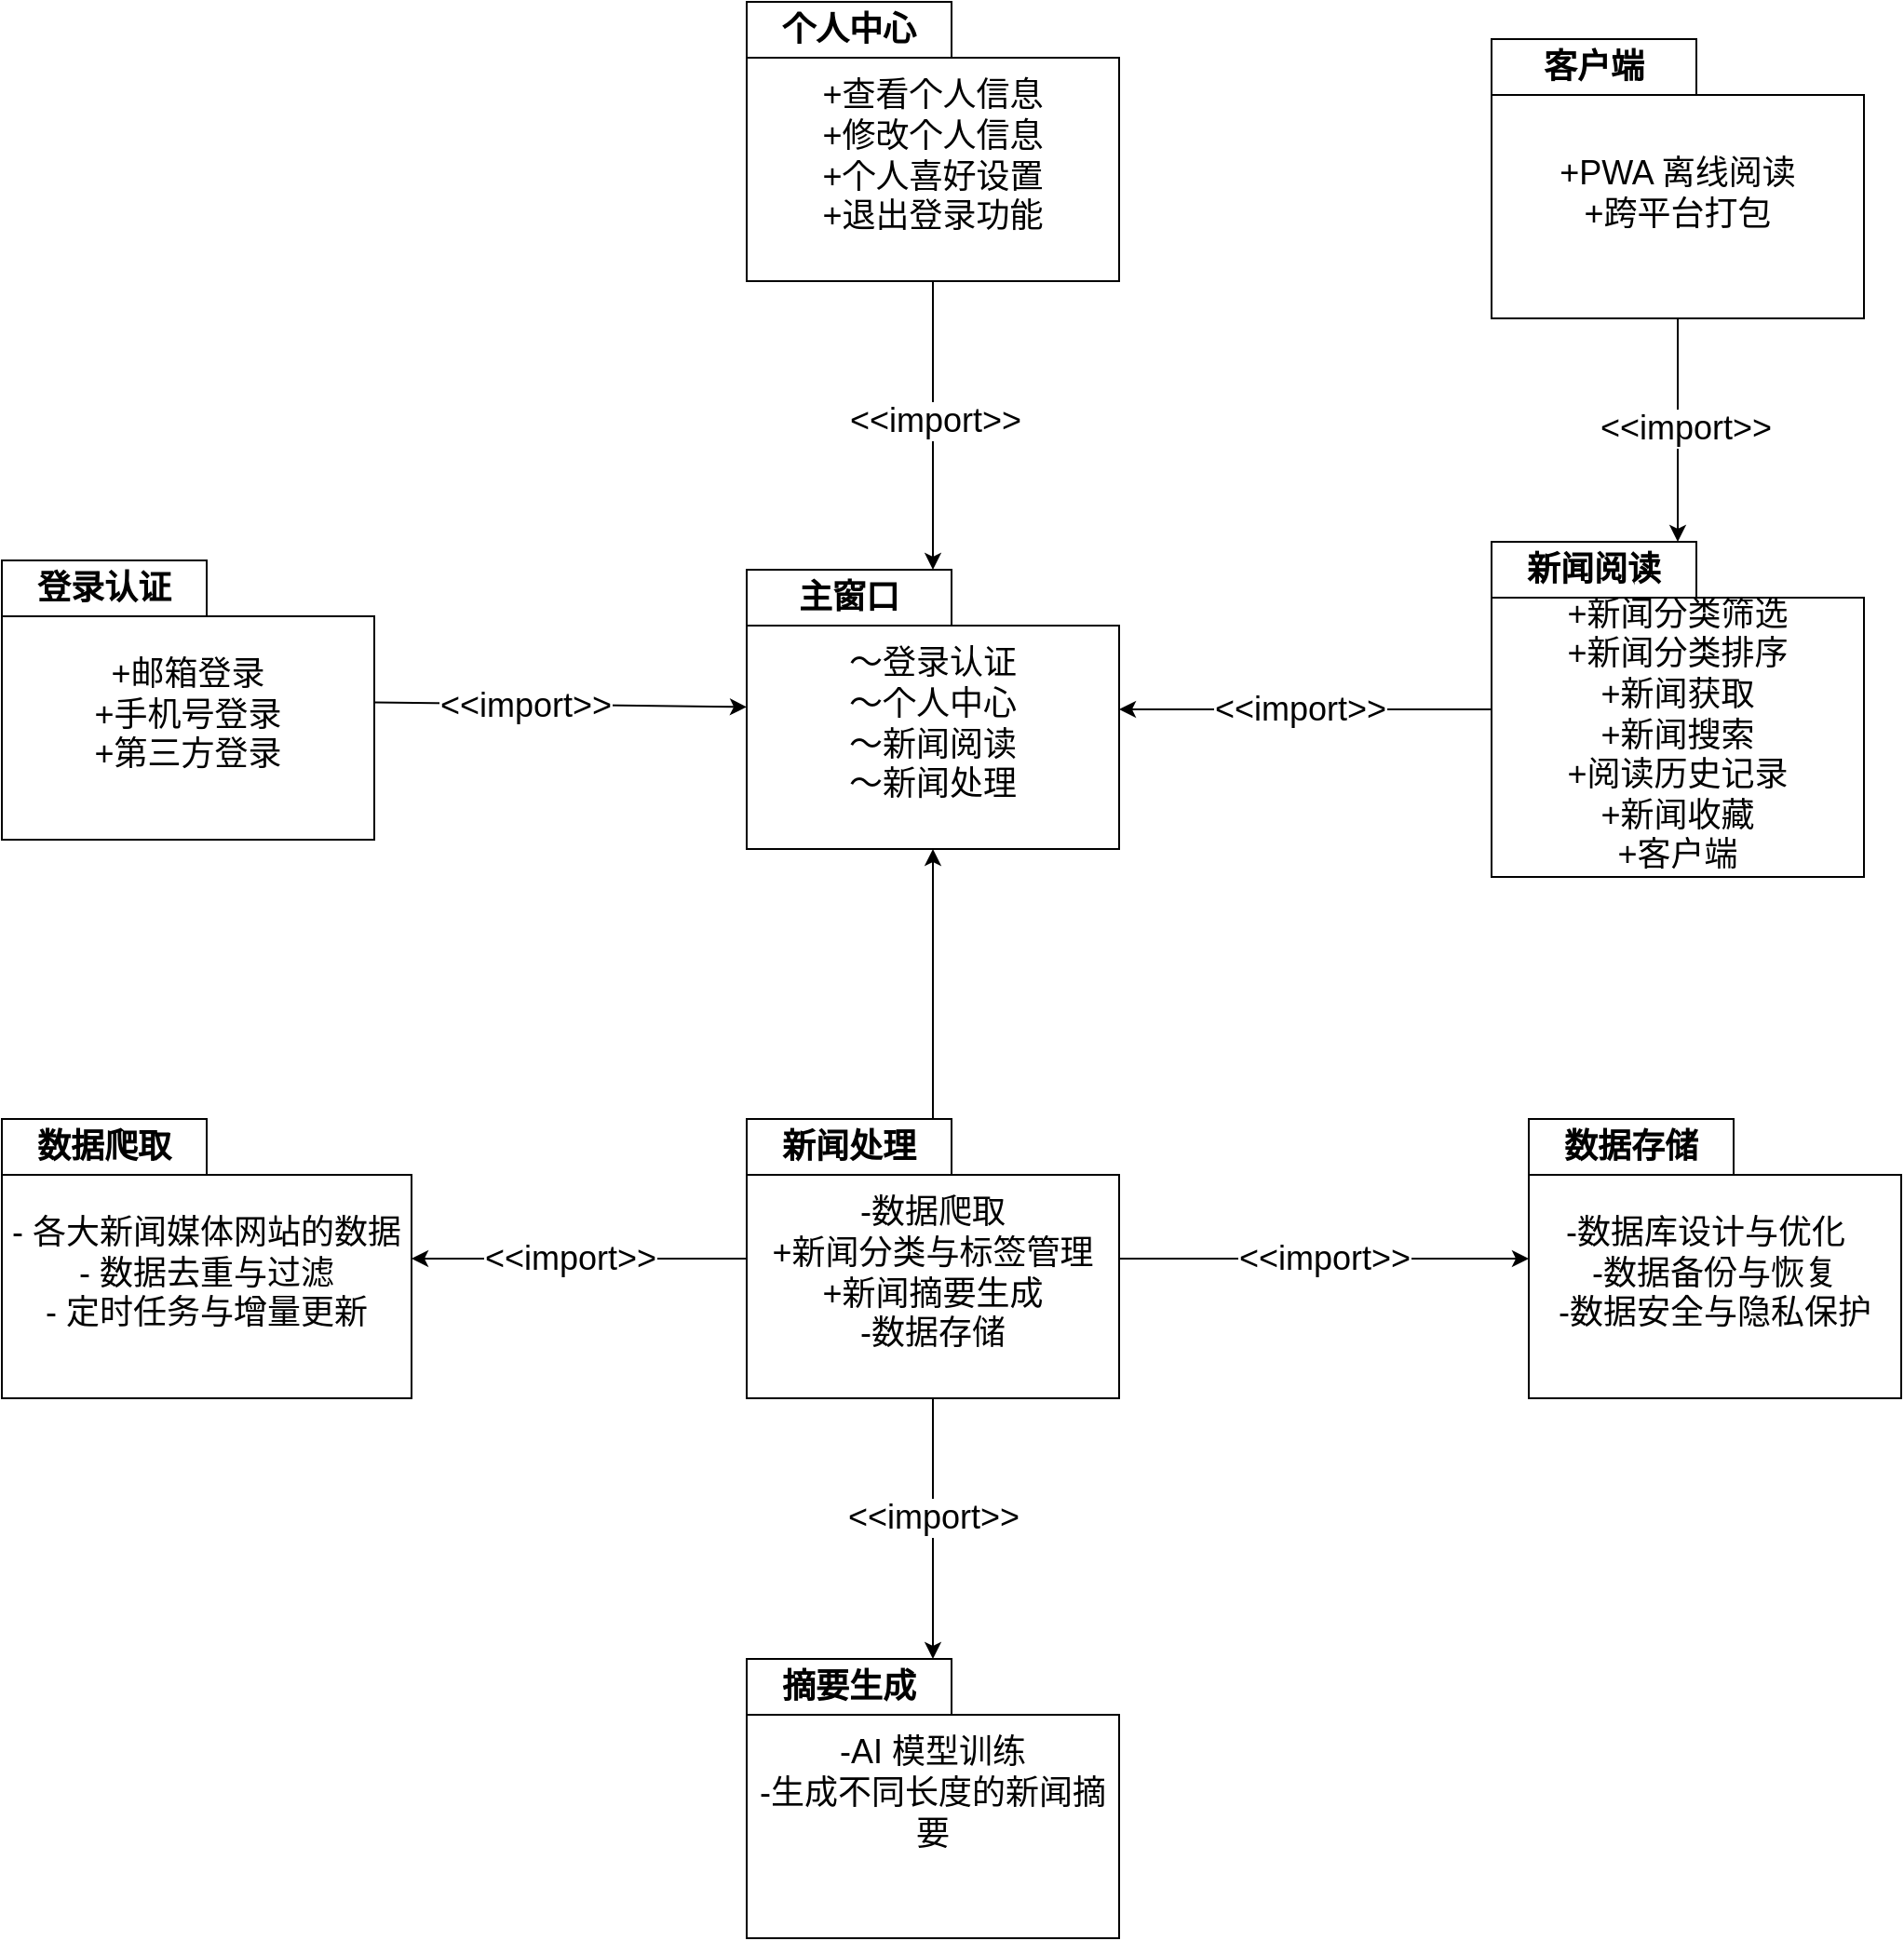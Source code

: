 <mxfile version="24.8.0">
  <diagram name="Page-1" id="5MXxclTbjZKI9ifR7EZV">
    <mxGraphModel dx="1445" dy="1225" grid="1" gridSize="10" guides="1" tooltips="1" connect="1" arrows="1" fold="1" page="1" pageScale="1" pageWidth="827" pageHeight="1169" math="0" shadow="0">
      <root>
        <mxCell id="0" />
        <mxCell id="1" parent="0" />
        <mxCell id="7xmNA0W8tLS-MT6mM1au-140" value="登录认证" style="shape=folder;fontStyle=1;tabWidth=110;tabHeight=30;tabPosition=left;html=1;boundedLbl=1;labelInHeader=1;container=1;collapsible=0;whiteSpace=wrap;fontSize=18;" vertex="1" parent="1">
          <mxGeometry x="150" y="670" width="200" height="150" as="geometry" />
        </mxCell>
        <mxCell id="7xmNA0W8tLS-MT6mM1au-141" value="&lt;div style=&quot;font-size: 18px;&quot;&gt;&lt;br style=&quot;font-size: 18px;&quot;&gt;&lt;/div&gt;&lt;div style=&quot;font-size: 18px;&quot;&gt;+邮箱登录&lt;br style=&quot;font-size: 18px;&quot;&gt;&lt;/div&gt;+手机号登录&lt;br style=&quot;font-size: 18px;&quot;&gt;+第三方登录&lt;div style=&quot;font-size: 18px;&quot;&gt;&lt;br style=&quot;font-size: 18px;&quot;&gt;&lt;/div&gt;" style="html=1;strokeColor=none;resizeWidth=1;resizeHeight=1;fillColor=none;part=1;connectable=0;allowArrows=0;deletable=0;whiteSpace=wrap;fontSize=18;" vertex="1" parent="7xmNA0W8tLS-MT6mM1au-140">
          <mxGeometry width="200" height="105" relative="1" as="geometry">
            <mxPoint y="30" as="offset" />
          </mxGeometry>
        </mxCell>
        <mxCell id="7xmNA0W8tLS-MT6mM1au-142" value="主窗口" style="shape=folder;fontStyle=1;tabWidth=110;tabHeight=30;tabPosition=left;html=1;boundedLbl=1;labelInHeader=1;container=1;collapsible=0;whiteSpace=wrap;fontSize=18;" vertex="1" parent="1">
          <mxGeometry x="550" y="675" width="200" height="150" as="geometry" />
        </mxCell>
        <mxCell id="7xmNA0W8tLS-MT6mM1au-143" value="～登录认证&lt;br style=&quot;font-size: 18px;&quot;&gt;～个人中心&lt;div style=&quot;font-size: 18px;&quot;&gt;～新闻阅读&lt;br style=&quot;font-size: 18px;&quot;&gt;～新闻处理&lt;/div&gt;" style="html=1;strokeColor=none;resizeWidth=1;resizeHeight=1;fillColor=none;part=1;connectable=0;allowArrows=0;deletable=0;whiteSpace=wrap;fontSize=18;" vertex="1" parent="7xmNA0W8tLS-MT6mM1au-142">
          <mxGeometry width="200" height="105" relative="1" as="geometry">
            <mxPoint y="30" as="offset" />
          </mxGeometry>
        </mxCell>
        <mxCell id="7xmNA0W8tLS-MT6mM1au-144" value="新闻阅读" style="shape=folder;fontStyle=1;tabWidth=110;tabHeight=30;tabPosition=left;html=1;boundedLbl=1;labelInHeader=1;container=1;collapsible=0;whiteSpace=wrap;fontSize=18;" vertex="1" parent="1">
          <mxGeometry x="950" y="660" width="200" height="180" as="geometry" />
        </mxCell>
        <mxCell id="7xmNA0W8tLS-MT6mM1au-145" value="&lt;br style=&quot;font-size: 18px;&quot;&gt;+新闻分类筛选&lt;br style=&quot;font-size: 18px;&quot;&gt;+新闻分类排序&lt;br style=&quot;font-size: 18px;&quot;&gt;+新闻获取&lt;br style=&quot;font-size: 18px;&quot;&gt;+新闻搜索&lt;br style=&quot;font-size: 18px;&quot;&gt;+阅读历史记录&lt;br style=&quot;font-size: 18px;&quot;&gt;+新闻收藏&lt;br style=&quot;font-size: 18px;&quot;&gt;+客户端" style="html=1;strokeColor=none;resizeWidth=1;resizeHeight=1;fillColor=none;part=1;connectable=0;allowArrows=0;deletable=0;whiteSpace=wrap;fontSize=18;" vertex="1" parent="7xmNA0W8tLS-MT6mM1au-144">
          <mxGeometry width="200" height="126" relative="1" as="geometry">
            <mxPoint y="30" as="offset" />
          </mxGeometry>
        </mxCell>
        <mxCell id="7xmNA0W8tLS-MT6mM1au-146" value="" style="html=1;strokeColor=none;resizeWidth=1;resizeHeight=1;fillColor=none;part=1;connectable=0;allowArrows=0;deletable=0;whiteSpace=wrap;fontSize=18;" vertex="1" parent="1">
          <mxGeometry x="200" y="900" width="150" height="70" as="geometry" />
        </mxCell>
        <mxCell id="7xmNA0W8tLS-MT6mM1au-161" style="edgeStyle=orthogonalEdgeStyle;rounded=0;orthogonalLoop=1;jettySize=auto;html=1;fontSize=18;" edge="1" parent="1" source="7xmNA0W8tLS-MT6mM1au-147" target="7xmNA0W8tLS-MT6mM1au-142">
          <mxGeometry relative="1" as="geometry" />
        </mxCell>
        <mxCell id="7xmNA0W8tLS-MT6mM1au-178" value="&amp;lt;&amp;lt;import&amp;gt;&amp;gt;" style="edgeLabel;html=1;align=center;verticalAlign=middle;resizable=0;points=[];fontSize=18;" vertex="1" connectable="0" parent="7xmNA0W8tLS-MT6mM1au-161">
          <mxGeometry x="-0.041" y="1" relative="1" as="geometry">
            <mxPoint as="offset" />
          </mxGeometry>
        </mxCell>
        <mxCell id="7xmNA0W8tLS-MT6mM1au-147" value="个人中心" style="shape=folder;fontStyle=1;tabWidth=110;tabHeight=30;tabPosition=left;html=1;boundedLbl=1;labelInHeader=1;container=1;collapsible=0;whiteSpace=wrap;fontSize=18;" vertex="1" parent="1">
          <mxGeometry x="550" y="370" width="200" height="150" as="geometry" />
        </mxCell>
        <mxCell id="7xmNA0W8tLS-MT6mM1au-148" value="+查看个人信息&lt;br style=&quot;font-size: 18px;&quot;&gt;+修改个人信息&lt;br style=&quot;font-size: 18px;&quot;&gt;+个人喜好设置&lt;br style=&quot;font-size: 18px;&quot;&gt;+退出登录功能" style="html=1;strokeColor=none;resizeWidth=1;resizeHeight=1;fillColor=none;part=1;connectable=0;allowArrows=0;deletable=0;whiteSpace=wrap;fontSize=18;" vertex="1" parent="7xmNA0W8tLS-MT6mM1au-147">
          <mxGeometry width="200" height="105" relative="1" as="geometry">
            <mxPoint y="30" as="offset" />
          </mxGeometry>
        </mxCell>
        <mxCell id="7xmNA0W8tLS-MT6mM1au-169" style="edgeStyle=orthogonalEdgeStyle;rounded=0;orthogonalLoop=1;jettySize=auto;html=1;fontSize=18;" edge="1" parent="1" source="7xmNA0W8tLS-MT6mM1au-149" target="7xmNA0W8tLS-MT6mM1au-167">
          <mxGeometry relative="1" as="geometry" />
        </mxCell>
        <mxCell id="7xmNA0W8tLS-MT6mM1au-183" value="&amp;lt;&amp;lt;import&amp;gt;&amp;gt;" style="edgeLabel;html=1;align=center;verticalAlign=middle;resizable=0;points=[];fontSize=18;" vertex="1" connectable="0" parent="7xmNA0W8tLS-MT6mM1au-169">
          <mxGeometry x="-0.09" relative="1" as="geometry">
            <mxPoint as="offset" />
          </mxGeometry>
        </mxCell>
        <mxCell id="7xmNA0W8tLS-MT6mM1au-149" value="新闻处理" style="shape=folder;fontStyle=1;tabWidth=110;tabHeight=30;tabPosition=left;html=1;boundedLbl=1;labelInHeader=1;container=1;collapsible=0;whiteSpace=wrap;fontSize=18;" vertex="1" parent="1">
          <mxGeometry x="550" y="970" width="200" height="150" as="geometry" />
        </mxCell>
        <mxCell id="7xmNA0W8tLS-MT6mM1au-150" value="-数据爬取&lt;br style=&quot;font-size: 18px;&quot;&gt;+新闻分类与标签管理&lt;br style=&quot;font-size: 18px;&quot;&gt;+新闻摘要生成&lt;br style=&quot;font-size: 18px;&quot;&gt;&lt;div style=&quot;font-size: 18px;&quot;&gt;-数据存储&lt;/div&gt;" style="html=1;strokeColor=none;resizeWidth=1;resizeHeight=1;fillColor=none;part=1;connectable=0;allowArrows=0;deletable=0;whiteSpace=wrap;fontSize=18;" vertex="1" parent="7xmNA0W8tLS-MT6mM1au-149">
          <mxGeometry width="200" height="105" relative="1" as="geometry">
            <mxPoint y="30" as="offset" />
          </mxGeometry>
        </mxCell>
        <mxCell id="7xmNA0W8tLS-MT6mM1au-155" style="rounded=0;orthogonalLoop=1;jettySize=auto;html=1;entryDx=0;entryDy=65;entryPerimeter=0;fontSize=18;" edge="1" parent="1" source="7xmNA0W8tLS-MT6mM1au-140" target="7xmNA0W8tLS-MT6mM1au-142">
          <mxGeometry relative="1" as="geometry" />
        </mxCell>
        <mxCell id="7xmNA0W8tLS-MT6mM1au-181" value="&amp;lt;&amp;lt;import&amp;gt;&amp;gt;" style="edgeLabel;html=1;align=center;verticalAlign=middle;resizable=0;points=[];fontSize=18;" vertex="1" connectable="0" parent="7xmNA0W8tLS-MT6mM1au-155">
          <mxGeometry x="-0.19" relative="1" as="geometry">
            <mxPoint as="offset" />
          </mxGeometry>
        </mxCell>
        <mxCell id="7xmNA0W8tLS-MT6mM1au-158" style="edgeStyle=orthogonalEdgeStyle;rounded=0;orthogonalLoop=1;jettySize=auto;html=1;entryDx=0;entryDy=0;entryPerimeter=0;fontSize=18;" edge="1" parent="1" source="7xmNA0W8tLS-MT6mM1au-149" target="7xmNA0W8tLS-MT6mM1au-142">
          <mxGeometry relative="1" as="geometry" />
        </mxCell>
        <mxCell id="7xmNA0W8tLS-MT6mM1au-162" style="edgeStyle=orthogonalEdgeStyle;rounded=0;orthogonalLoop=1;jettySize=auto;html=1;entryDx=150;entryDy=82.5;entryPerimeter=0;fontSize=18;" edge="1" parent="1" source="7xmNA0W8tLS-MT6mM1au-144" target="7xmNA0W8tLS-MT6mM1au-142">
          <mxGeometry relative="1" as="geometry" />
        </mxCell>
        <mxCell id="7xmNA0W8tLS-MT6mM1au-180" value="&amp;lt;&amp;lt;import&amp;gt;&amp;gt;" style="edgeLabel;html=1;align=center;verticalAlign=middle;resizable=0;points=[];fontSize=18;" vertex="1" connectable="0" parent="7xmNA0W8tLS-MT6mM1au-162">
          <mxGeometry x="0.03" relative="1" as="geometry">
            <mxPoint as="offset" />
          </mxGeometry>
        </mxCell>
        <mxCell id="7xmNA0W8tLS-MT6mM1au-163" value="" style="html=1;strokeColor=none;resizeWidth=1;resizeHeight=1;fillColor=none;part=1;connectable=0;allowArrows=0;deletable=0;whiteSpace=wrap;fontSize=18;" vertex="1" parent="1">
          <mxGeometry x="770" y="970" width="150" height="70" as="geometry" />
        </mxCell>
        <mxCell id="7xmNA0W8tLS-MT6mM1au-164" value="数据爬取" style="shape=folder;fontStyle=1;tabWidth=110;tabHeight=30;tabPosition=left;html=1;boundedLbl=1;labelInHeader=1;container=1;collapsible=0;whiteSpace=wrap;fontSize=18;" vertex="1" parent="1">
          <mxGeometry x="150" y="970" width="220" height="150" as="geometry" />
        </mxCell>
        <mxCell id="7xmNA0W8tLS-MT6mM1au-165" value="- 各大新闻媒体网站的数据&lt;br style=&quot;font-size: 18px;&quot;&gt;- 数据去重与过滤&lt;br style=&quot;font-size: 18px;&quot;&gt;&lt;div style=&quot;font-size: 18px;&quot;&gt;- 定时任务与增量更新&lt;br style=&quot;font-size: 18px;&quot;&gt;&lt;/div&gt;" style="html=1;strokeColor=none;resizeWidth=1;resizeHeight=1;fillColor=none;part=1;connectable=0;allowArrows=0;deletable=0;whiteSpace=wrap;fontSize=18;" vertex="1" parent="7xmNA0W8tLS-MT6mM1au-164">
          <mxGeometry width="220" height="105" relative="1" as="geometry">
            <mxPoint y="30" as="offset" />
          </mxGeometry>
        </mxCell>
        <mxCell id="7xmNA0W8tLS-MT6mM1au-166" style="edgeStyle=orthogonalEdgeStyle;rounded=0;orthogonalLoop=1;jettySize=auto;html=1;entryDx=150;entryDy=65;entryPerimeter=0;fontSize=18;" edge="1" parent="1" source="7xmNA0W8tLS-MT6mM1au-149" target="7xmNA0W8tLS-MT6mM1au-164">
          <mxGeometry relative="1" as="geometry" />
        </mxCell>
        <mxCell id="7xmNA0W8tLS-MT6mM1au-182" value="&amp;lt;&amp;lt;import&amp;gt;&amp;gt;" style="edgeLabel;html=1;align=center;verticalAlign=middle;resizable=0;points=[];fontSize=18;" vertex="1" connectable="0" parent="7xmNA0W8tLS-MT6mM1au-166">
          <mxGeometry x="0.056" relative="1" as="geometry">
            <mxPoint as="offset" />
          </mxGeometry>
        </mxCell>
        <mxCell id="7xmNA0W8tLS-MT6mM1au-167" value="摘要生成" style="shape=folder;fontStyle=1;tabWidth=110;tabHeight=30;tabPosition=left;html=1;boundedLbl=1;labelInHeader=1;container=1;collapsible=0;whiteSpace=wrap;fontSize=18;" vertex="1" parent="1">
          <mxGeometry x="550" y="1260" width="200" height="150" as="geometry" />
        </mxCell>
        <mxCell id="7xmNA0W8tLS-MT6mM1au-168" value="-AI 模型训练&lt;br style=&quot;font-size: 18px;&quot;&gt;-生成不同长度的新闻摘要&lt;div style=&quot;font-size: 18px;&quot;&gt;&lt;br style=&quot;font-size: 18px;&quot;&gt;&lt;/div&gt;" style="html=1;strokeColor=none;resizeWidth=1;resizeHeight=1;fillColor=none;part=1;connectable=0;allowArrows=0;deletable=0;whiteSpace=wrap;fontSize=18;" vertex="1" parent="7xmNA0W8tLS-MT6mM1au-167">
          <mxGeometry width="200" height="105" relative="1" as="geometry">
            <mxPoint y="30" as="offset" />
          </mxGeometry>
        </mxCell>
        <mxCell id="7xmNA0W8tLS-MT6mM1au-170" value="数据存储" style="shape=folder;fontStyle=1;tabWidth=110;tabHeight=30;tabPosition=left;html=1;boundedLbl=1;labelInHeader=1;container=1;collapsible=0;whiteSpace=wrap;fontSize=18;" vertex="1" parent="1">
          <mxGeometry x="970" y="970" width="200" height="150" as="geometry" />
        </mxCell>
        <mxCell id="7xmNA0W8tLS-MT6mM1au-171" value="-数据库设计与优化&lt;span style=&quot;white-space: pre; font-size: 18px;&quot;&gt;&#x9;&lt;/span&gt;&lt;br style=&quot;font-size: 18px;&quot;&gt;-数据备份与恢复&lt;div style=&quot;font-size: 18px;&quot;&gt;-数据安全与隐私保护&lt;/div&gt;" style="html=1;strokeColor=none;resizeWidth=1;resizeHeight=1;fillColor=none;part=1;connectable=0;allowArrows=0;deletable=0;whiteSpace=wrap;fontSize=18;" vertex="1" parent="7xmNA0W8tLS-MT6mM1au-170">
          <mxGeometry width="200" height="105" relative="1" as="geometry">
            <mxPoint y="30" as="offset" />
          </mxGeometry>
        </mxCell>
        <mxCell id="7xmNA0W8tLS-MT6mM1au-172" value="&lt;span style=&quot;font-size: 18px;&quot;&gt;&amp;lt;&amp;lt;import&amp;gt;&amp;gt;&lt;/span&gt;" style="edgeStyle=orthogonalEdgeStyle;rounded=0;orthogonalLoop=1;jettySize=auto;html=1;entryDx=0;entryDy=65;entryPerimeter=0;fontSize=18;" edge="1" parent="1" source="7xmNA0W8tLS-MT6mM1au-149" target="7xmNA0W8tLS-MT6mM1au-170">
          <mxGeometry relative="1" as="geometry" />
        </mxCell>
        <mxCell id="7xmNA0W8tLS-MT6mM1au-173" value="客户端" style="shape=folder;fontStyle=1;tabWidth=110;tabHeight=30;tabPosition=left;html=1;boundedLbl=1;labelInHeader=1;container=1;collapsible=0;whiteSpace=wrap;fontSize=18;" vertex="1" parent="1">
          <mxGeometry x="950" y="390" width="200" height="150" as="geometry" />
        </mxCell>
        <mxCell id="7xmNA0W8tLS-MT6mM1au-174" value="+PWA 离线阅读&lt;br style=&quot;font-size: 18px;&quot;&gt;+跨平台打包&lt;br style=&quot;font-size: 18px;&quot;&gt;" style="html=1;strokeColor=none;resizeWidth=1;resizeHeight=1;fillColor=none;part=1;connectable=0;allowArrows=0;deletable=0;whiteSpace=wrap;fontSize=18;" vertex="1" parent="7xmNA0W8tLS-MT6mM1au-173">
          <mxGeometry width="200" height="105" relative="1" as="geometry">
            <mxPoint y="30" as="offset" />
          </mxGeometry>
        </mxCell>
        <mxCell id="7xmNA0W8tLS-MT6mM1au-177" style="edgeStyle=orthogonalEdgeStyle;rounded=0;orthogonalLoop=1;jettySize=auto;html=1;entryDx=0;entryDy=0;entryPerimeter=0;fontSize=18;" edge="1" parent="1" source="7xmNA0W8tLS-MT6mM1au-173" target="7xmNA0W8tLS-MT6mM1au-144">
          <mxGeometry relative="1" as="geometry" />
        </mxCell>
        <mxCell id="7xmNA0W8tLS-MT6mM1au-179" value="&amp;lt;&amp;lt;import&amp;gt;&amp;gt;" style="edgeLabel;html=1;align=center;verticalAlign=middle;resizable=0;points=[];fontSize=18;" vertex="1" connectable="0" parent="7xmNA0W8tLS-MT6mM1au-177">
          <mxGeometry x="-0.028" y="4" relative="1" as="geometry">
            <mxPoint as="offset" />
          </mxGeometry>
        </mxCell>
      </root>
    </mxGraphModel>
  </diagram>
</mxfile>
